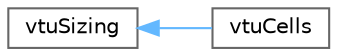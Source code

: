 digraph "Graphical Class Hierarchy"
{
 // LATEX_PDF_SIZE
  bgcolor="transparent";
  edge [fontname=Helvetica,fontsize=10,labelfontname=Helvetica,labelfontsize=10];
  node [fontname=Helvetica,fontsize=10,shape=box,height=0.2,width=0.4];
  rankdir="LR";
  Node0 [id="Node000000",label="vtuSizing",height=0.2,width=0.4,color="grey40", fillcolor="white", style="filled",URL="$classFoam_1_1vtk_1_1vtuSizing.html",tooltip="Sizing descriptions and routines for transcribing an OpenFOAM volume mesh into a VTK unstructured gri..."];
  Node0 -> Node1 [id="edge5702_Node000000_Node000001",dir="back",color="steelblue1",style="solid",tooltip=" "];
  Node1 [id="Node000001",label="vtuCells",height=0.2,width=0.4,color="grey40", fillcolor="white", style="filled",URL="$classFoam_1_1vtk_1_1vtuCells.html",tooltip="A deep-copy description of an OpenFOAM volume mesh in data structures suitable for VTK UnstructuredGr..."];
}
